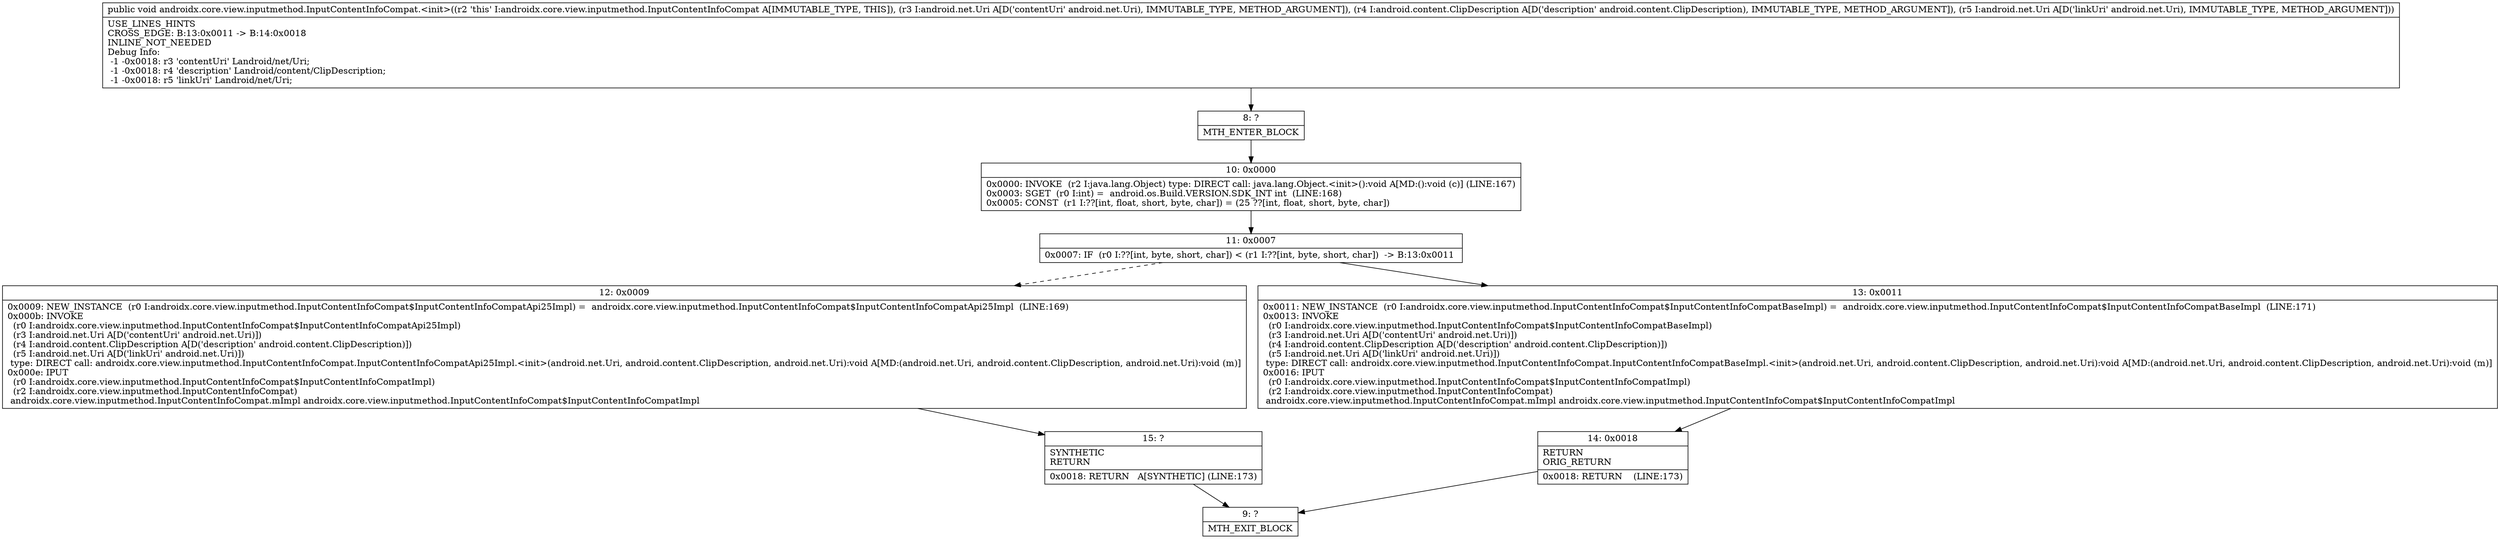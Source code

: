 digraph "CFG forandroidx.core.view.inputmethod.InputContentInfoCompat.\<init\>(Landroid\/net\/Uri;Landroid\/content\/ClipDescription;Landroid\/net\/Uri;)V" {
Node_8 [shape=record,label="{8\:\ ?|MTH_ENTER_BLOCK\l}"];
Node_10 [shape=record,label="{10\:\ 0x0000|0x0000: INVOKE  (r2 I:java.lang.Object) type: DIRECT call: java.lang.Object.\<init\>():void A[MD:():void (c)] (LINE:167)\l0x0003: SGET  (r0 I:int) =  android.os.Build.VERSION.SDK_INT int  (LINE:168)\l0x0005: CONST  (r1 I:??[int, float, short, byte, char]) = (25 ??[int, float, short, byte, char]) \l}"];
Node_11 [shape=record,label="{11\:\ 0x0007|0x0007: IF  (r0 I:??[int, byte, short, char]) \< (r1 I:??[int, byte, short, char])  \-\> B:13:0x0011 \l}"];
Node_12 [shape=record,label="{12\:\ 0x0009|0x0009: NEW_INSTANCE  (r0 I:androidx.core.view.inputmethod.InputContentInfoCompat$InputContentInfoCompatApi25Impl) =  androidx.core.view.inputmethod.InputContentInfoCompat$InputContentInfoCompatApi25Impl  (LINE:169)\l0x000b: INVOKE  \l  (r0 I:androidx.core.view.inputmethod.InputContentInfoCompat$InputContentInfoCompatApi25Impl)\l  (r3 I:android.net.Uri A[D('contentUri' android.net.Uri)])\l  (r4 I:android.content.ClipDescription A[D('description' android.content.ClipDescription)])\l  (r5 I:android.net.Uri A[D('linkUri' android.net.Uri)])\l type: DIRECT call: androidx.core.view.inputmethod.InputContentInfoCompat.InputContentInfoCompatApi25Impl.\<init\>(android.net.Uri, android.content.ClipDescription, android.net.Uri):void A[MD:(android.net.Uri, android.content.ClipDescription, android.net.Uri):void (m)]\l0x000e: IPUT  \l  (r0 I:androidx.core.view.inputmethod.InputContentInfoCompat$InputContentInfoCompatImpl)\l  (r2 I:androidx.core.view.inputmethod.InputContentInfoCompat)\l androidx.core.view.inputmethod.InputContentInfoCompat.mImpl androidx.core.view.inputmethod.InputContentInfoCompat$InputContentInfoCompatImpl \l}"];
Node_15 [shape=record,label="{15\:\ ?|SYNTHETIC\lRETURN\l|0x0018: RETURN   A[SYNTHETIC] (LINE:173)\l}"];
Node_9 [shape=record,label="{9\:\ ?|MTH_EXIT_BLOCK\l}"];
Node_13 [shape=record,label="{13\:\ 0x0011|0x0011: NEW_INSTANCE  (r0 I:androidx.core.view.inputmethod.InputContentInfoCompat$InputContentInfoCompatBaseImpl) =  androidx.core.view.inputmethod.InputContentInfoCompat$InputContentInfoCompatBaseImpl  (LINE:171)\l0x0013: INVOKE  \l  (r0 I:androidx.core.view.inputmethod.InputContentInfoCompat$InputContentInfoCompatBaseImpl)\l  (r3 I:android.net.Uri A[D('contentUri' android.net.Uri)])\l  (r4 I:android.content.ClipDescription A[D('description' android.content.ClipDescription)])\l  (r5 I:android.net.Uri A[D('linkUri' android.net.Uri)])\l type: DIRECT call: androidx.core.view.inputmethod.InputContentInfoCompat.InputContentInfoCompatBaseImpl.\<init\>(android.net.Uri, android.content.ClipDescription, android.net.Uri):void A[MD:(android.net.Uri, android.content.ClipDescription, android.net.Uri):void (m)]\l0x0016: IPUT  \l  (r0 I:androidx.core.view.inputmethod.InputContentInfoCompat$InputContentInfoCompatImpl)\l  (r2 I:androidx.core.view.inputmethod.InputContentInfoCompat)\l androidx.core.view.inputmethod.InputContentInfoCompat.mImpl androidx.core.view.inputmethod.InputContentInfoCompat$InputContentInfoCompatImpl \l}"];
Node_14 [shape=record,label="{14\:\ 0x0018|RETURN\lORIG_RETURN\l|0x0018: RETURN    (LINE:173)\l}"];
MethodNode[shape=record,label="{public void androidx.core.view.inputmethod.InputContentInfoCompat.\<init\>((r2 'this' I:androidx.core.view.inputmethod.InputContentInfoCompat A[IMMUTABLE_TYPE, THIS]), (r3 I:android.net.Uri A[D('contentUri' android.net.Uri), IMMUTABLE_TYPE, METHOD_ARGUMENT]), (r4 I:android.content.ClipDescription A[D('description' android.content.ClipDescription), IMMUTABLE_TYPE, METHOD_ARGUMENT]), (r5 I:android.net.Uri A[D('linkUri' android.net.Uri), IMMUTABLE_TYPE, METHOD_ARGUMENT]))  | USE_LINES_HINTS\lCROSS_EDGE: B:13:0x0011 \-\> B:14:0x0018\lINLINE_NOT_NEEDED\lDebug Info:\l  \-1 \-0x0018: r3 'contentUri' Landroid\/net\/Uri;\l  \-1 \-0x0018: r4 'description' Landroid\/content\/ClipDescription;\l  \-1 \-0x0018: r5 'linkUri' Landroid\/net\/Uri;\l}"];
MethodNode -> Node_8;Node_8 -> Node_10;
Node_10 -> Node_11;
Node_11 -> Node_12[style=dashed];
Node_11 -> Node_13;
Node_12 -> Node_15;
Node_15 -> Node_9;
Node_13 -> Node_14;
Node_14 -> Node_9;
}

